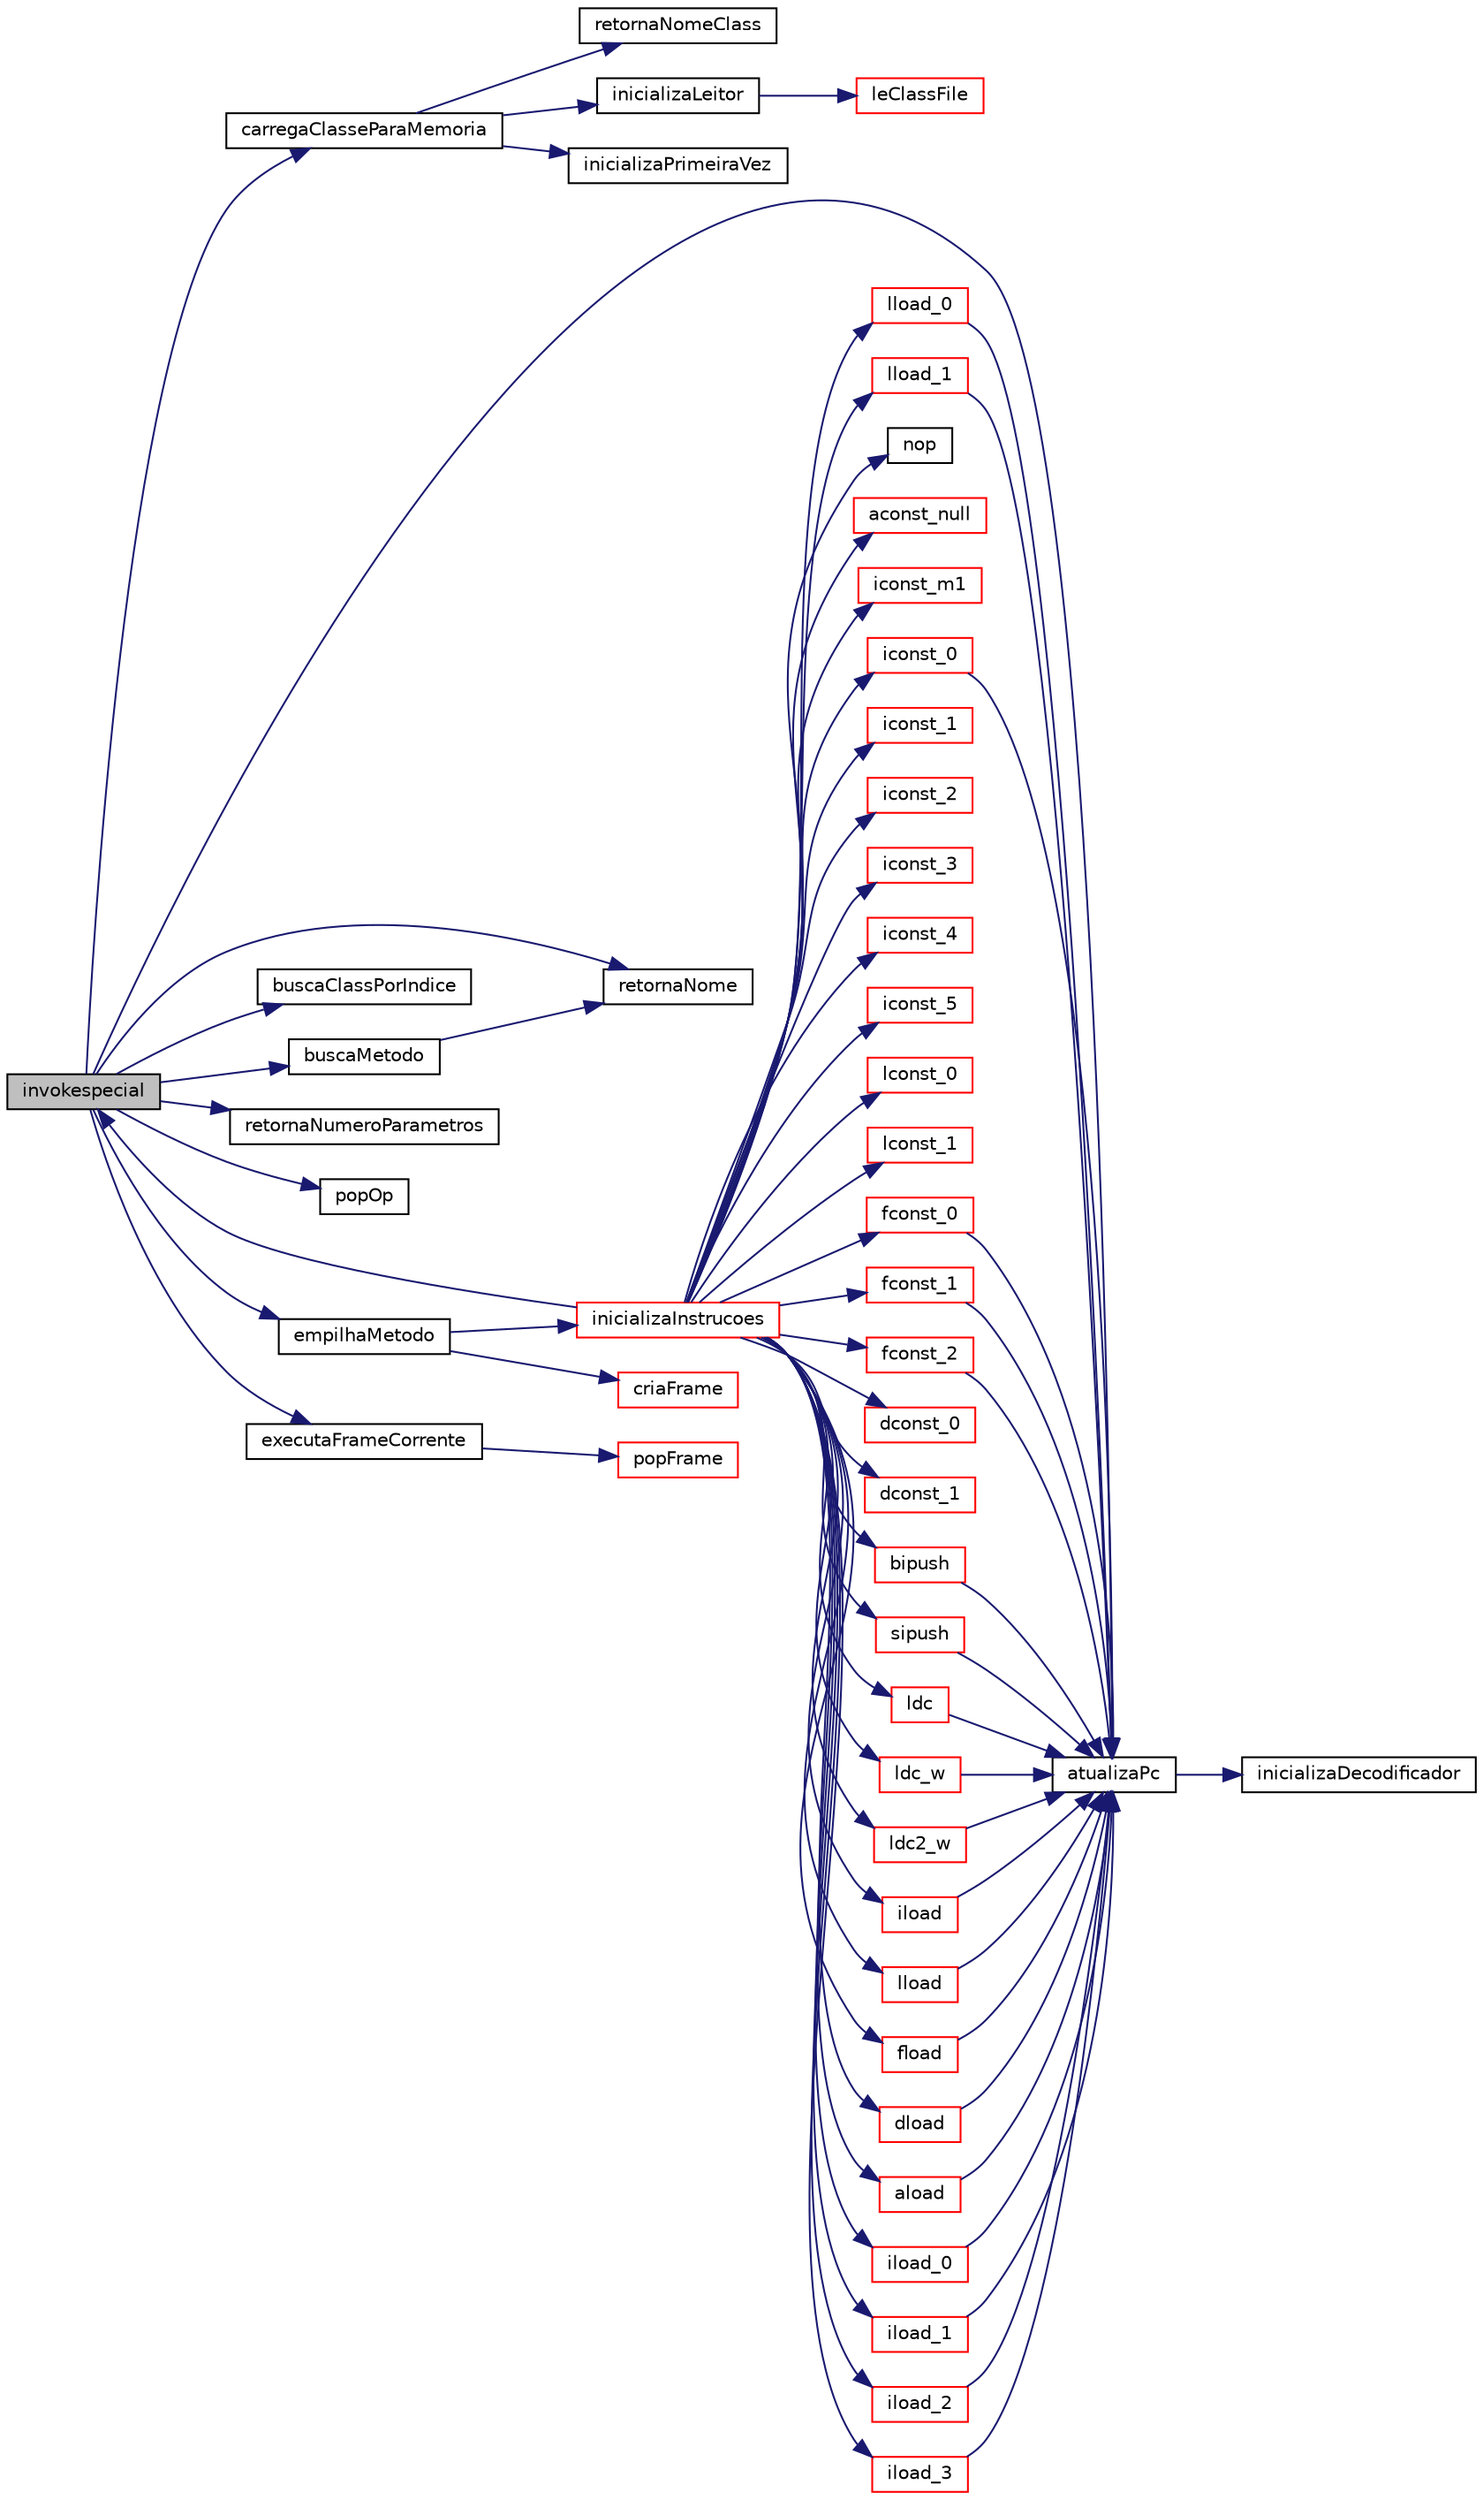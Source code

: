 digraph "invokespecial"
{
 // INTERACTIVE_SVG=YES
  edge [fontname="Helvetica",fontsize="10",labelfontname="Helvetica",labelfontsize="10"];
  node [fontname="Helvetica",fontsize="10",shape=record];
  rankdir="LR";
  Node2170 [label="invokespecial",height=0.2,width=0.4,color="black", fillcolor="grey75", style="filled", fontcolor="black"];
  Node2170 -> Node2171 [color="midnightblue",fontsize="10",style="solid",fontname="Helvetica"];
  Node2171 [label="retornaNome",height=0.2,width=0.4,color="black", fillcolor="white", style="filled",URL="$carregador_8c.html#aac550604e02bb2506492757b974c6856"];
  Node2170 -> Node2172 [color="midnightblue",fontsize="10",style="solid",fontname="Helvetica"];
  Node2172 [label="carregaClasseParaMemoria",height=0.2,width=0.4,color="black", fillcolor="white", style="filled",URL="$carregador_8c.html#aa8226828a719a729baa6de54497dbd06"];
  Node2172 -> Node2173 [color="midnightblue",fontsize="10",style="solid",fontname="Helvetica"];
  Node2173 [label="inicializaPrimeiraVez",height=0.2,width=0.4,color="black", fillcolor="white", style="filled",URL="$carregador_8c.html#ad79fe3f83657a5542b2278537ccfbdd1"];
  Node2172 -> Node2174 [color="midnightblue",fontsize="10",style="solid",fontname="Helvetica"];
  Node2174 [label="retornaNomeClass",height=0.2,width=0.4,color="black", fillcolor="white", style="filled",URL="$carregador_8c.html#a9c9a3135d3a02d275706a00116816824"];
  Node2172 -> Node2175 [color="midnightblue",fontsize="10",style="solid",fontname="Helvetica"];
  Node2175 [label="inicializaLeitor",height=0.2,width=0.4,color="black", fillcolor="white", style="filled",URL="$leitor_8c.html#a6d3ec8ddebcd48da7d95668d16ec46ea"];
  Node2175 -> Node2176 [color="midnightblue",fontsize="10",style="solid",fontname="Helvetica"];
  Node2176 [label="leClassFile",height=0.2,width=0.4,color="red", fillcolor="white", style="filled",URL="$leitor_8c.html#a8a9afe01d56583162e5d2d4fba0a38aa"];
  Node2170 -> Node2190 [color="midnightblue",fontsize="10",style="solid",fontname="Helvetica"];
  Node2190 [label="atualizaPc",height=0.2,width=0.4,color="black", fillcolor="white", style="filled",URL="$instrucao_8c.html#abcf4bbde1212f9bb0f2ee7a6ba5aec08"];
  Node2190 -> Node2187 [color="midnightblue",fontsize="10",style="solid",fontname="Helvetica"];
  Node2187 [label="inicializaDecodificador",height=0.2,width=0.4,color="black", fillcolor="white", style="filled",URL="$decodificador_8c.html#ac4ac4bcce3fed96b1a2657ceafda40bc"];
  Node2170 -> Node2191 [color="midnightblue",fontsize="10",style="solid",fontname="Helvetica"];
  Node2191 [label="buscaClassPorIndice",height=0.2,width=0.4,color="black", fillcolor="white", style="filled",URL="$carregador_8c.html#a5791c228ebcf57d6eb24ba9618eae973"];
  Node2170 -> Node2192 [color="midnightblue",fontsize="10",style="solid",fontname="Helvetica"];
  Node2192 [label="buscaMetodo",height=0.2,width=0.4,color="black", fillcolor="white", style="filled",URL="$metodo_8c.html#abb219a6aa784e80d485f19d7b5aa2938"];
  Node2192 -> Node2171 [color="midnightblue",fontsize="10",style="solid",fontname="Helvetica"];
  Node2170 -> Node2193 [color="midnightblue",fontsize="10",style="solid",fontname="Helvetica"];
  Node2193 [label="retornaNumeroParametros",height=0.2,width=0.4,color="black", fillcolor="white", style="filled",URL="$metodo_8c.html#ada12ca83079c04e89a1e5814004a1a59"];
  Node2170 -> Node2194 [color="midnightblue",fontsize="10",style="solid",fontname="Helvetica"];
  Node2194 [label="popOp",height=0.2,width=0.4,color="black", fillcolor="white", style="filled",URL="$frame_8c.html#a3670f378856724ca85ced056e6bfc5c4"];
  Node2170 -> Node2195 [color="midnightblue",fontsize="10",style="solid",fontname="Helvetica"];
  Node2195 [label="empilhaMetodo",height=0.2,width=0.4,color="black", fillcolor="white", style="filled",URL="$metodo_8c.html#abd0ddf4dcb0a8259896fe735c94e23b4"];
  Node2195 -> Node2196 [color="midnightblue",fontsize="10",style="solid",fontname="Helvetica"];
  Node2196 [label="inicializaInstrucoes",height=0.2,width=0.4,color="red", fillcolor="white", style="filled",URL="$instrucao_8c.html#a308f4b87fb42ab5a62790c0127003ebe"];
  Node2196 -> Node2197 [color="midnightblue",fontsize="10",style="solid",fontname="Helvetica"];
  Node2197 [label="nop",height=0.2,width=0.4,color="black", fillcolor="white", style="filled",URL="$instrucao_8c.html#a9feb7476507383309c8e3ff2648016f3"];
  Node2196 -> Node2198 [color="midnightblue",fontsize="10",style="solid",fontname="Helvetica"];
  Node2198 [label="aconst_null",height=0.2,width=0.4,color="red", fillcolor="white", style="filled",URL="$instrucao_8c.html#abe6dd55d61a71f86f8039f4e2d1d00c8"];
  Node2196 -> Node2200 [color="midnightblue",fontsize="10",style="solid",fontname="Helvetica"];
  Node2200 [label="iconst_m1",height=0.2,width=0.4,color="red", fillcolor="white", style="filled",URL="$instrucao_8c.html#a3d4fe47d548d6189745787177183c38c"];
  Node2196 -> Node2201 [color="midnightblue",fontsize="10",style="solid",fontname="Helvetica"];
  Node2201 [label="iconst_0",height=0.2,width=0.4,color="red", fillcolor="white", style="filled",URL="$instrucao_8c.html#aea322ceba1bd8d3ef7f33273d58e6f0b"];
  Node2201 -> Node2190 [color="midnightblue",fontsize="10",style="solid",fontname="Helvetica"];
  Node2196 -> Node2202 [color="midnightblue",fontsize="10",style="solid",fontname="Helvetica"];
  Node2202 [label="iconst_1",height=0.2,width=0.4,color="red", fillcolor="white", style="filled",URL="$instrucao_8c.html#ad99980f3110041de270ec04c53107b8f"];
  Node2196 -> Node2203 [color="midnightblue",fontsize="10",style="solid",fontname="Helvetica"];
  Node2203 [label="iconst_2",height=0.2,width=0.4,color="red", fillcolor="white", style="filled",URL="$instrucao_8c.html#ade068b77731b687d290ff8110b5111fb"];
  Node2196 -> Node2204 [color="midnightblue",fontsize="10",style="solid",fontname="Helvetica"];
  Node2204 [label="iconst_3",height=0.2,width=0.4,color="red", fillcolor="white", style="filled",URL="$instrucao_8c.html#aa4de912d11b59f82deba1dc335d69123"];
  Node2196 -> Node2205 [color="midnightblue",fontsize="10",style="solid",fontname="Helvetica"];
  Node2205 [label="iconst_4",height=0.2,width=0.4,color="red", fillcolor="white", style="filled",URL="$instrucao_8c.html#a8c772a238a36dc3c353206ec51a65382"];
  Node2196 -> Node2206 [color="midnightblue",fontsize="10",style="solid",fontname="Helvetica"];
  Node2206 [label="iconst_5",height=0.2,width=0.4,color="red", fillcolor="white", style="filled",URL="$instrucao_8c.html#a2e5a16634b3e5c00d324b462ea77183b"];
  Node2196 -> Node2207 [color="midnightblue",fontsize="10",style="solid",fontname="Helvetica"];
  Node2207 [label="lconst_0",height=0.2,width=0.4,color="red", fillcolor="white", style="filled",URL="$instrucao_8c.html#a404bc01bc13afddc52495b6a77a2ff4d"];
  Node2196 -> Node2208 [color="midnightblue",fontsize="10",style="solid",fontname="Helvetica"];
  Node2208 [label="lconst_1",height=0.2,width=0.4,color="red", fillcolor="white", style="filled",URL="$instrucao_8c.html#a47ef909a27b1a683c8941d87f542b162"];
  Node2196 -> Node2209 [color="midnightblue",fontsize="10",style="solid",fontname="Helvetica"];
  Node2209 [label="fconst_0",height=0.2,width=0.4,color="red", fillcolor="white", style="filled",URL="$instrucao_8c.html#a86f714d43e3b969d5c30dbfdabd472bf"];
  Node2209 -> Node2190 [color="midnightblue",fontsize="10",style="solid",fontname="Helvetica"];
  Node2196 -> Node2210 [color="midnightblue",fontsize="10",style="solid",fontname="Helvetica"];
  Node2210 [label="fconst_1",height=0.2,width=0.4,color="red", fillcolor="white", style="filled",URL="$instrucao_8c.html#ab87ae6df1b95fd3c3829af30ba899199"];
  Node2210 -> Node2190 [color="midnightblue",fontsize="10",style="solid",fontname="Helvetica"];
  Node2196 -> Node2211 [color="midnightblue",fontsize="10",style="solid",fontname="Helvetica"];
  Node2211 [label="fconst_2",height=0.2,width=0.4,color="red", fillcolor="white", style="filled",URL="$instrucao_8c.html#aa2c5e3ce6d5b8daf54213367d7f02f25"];
  Node2211 -> Node2190 [color="midnightblue",fontsize="10",style="solid",fontname="Helvetica"];
  Node2196 -> Node2212 [color="midnightblue",fontsize="10",style="solid",fontname="Helvetica"];
  Node2212 [label="dconst_0",height=0.2,width=0.4,color="red", fillcolor="white", style="filled",URL="$instrucao_8c.html#a06b623842362ff5bad4321bd3901c041"];
  Node2196 -> Node2213 [color="midnightblue",fontsize="10",style="solid",fontname="Helvetica"];
  Node2213 [label="dconst_1",height=0.2,width=0.4,color="red", fillcolor="white", style="filled",URL="$instrucao_8c.html#a7f89f5063a41ce732da654abce7f1c81"];
  Node2196 -> Node2214 [color="midnightblue",fontsize="10",style="solid",fontname="Helvetica"];
  Node2214 [label="bipush",height=0.2,width=0.4,color="red", fillcolor="white", style="filled",URL="$instrucao_8c.html#a63e60d614254aaf759e91850ce33be71"];
  Node2214 -> Node2190 [color="midnightblue",fontsize="10",style="solid",fontname="Helvetica"];
  Node2196 -> Node2215 [color="midnightblue",fontsize="10",style="solid",fontname="Helvetica"];
  Node2215 [label="sipush",height=0.2,width=0.4,color="red", fillcolor="white", style="filled",URL="$instrucao_8c.html#ab232b871bc72922db8f077fc3f356348"];
  Node2215 -> Node2190 [color="midnightblue",fontsize="10",style="solid",fontname="Helvetica"];
  Node2196 -> Node2216 [color="midnightblue",fontsize="10",style="solid",fontname="Helvetica"];
  Node2216 [label="ldc",height=0.2,width=0.4,color="red", fillcolor="white", style="filled",URL="$instrucao_8c.html#a05601922d5b1a9203cd26a1a21789255"];
  Node2216 -> Node2190 [color="midnightblue",fontsize="10",style="solid",fontname="Helvetica"];
  Node2196 -> Node2218 [color="midnightblue",fontsize="10",style="solid",fontname="Helvetica"];
  Node2218 [label="ldc_w",height=0.2,width=0.4,color="red", fillcolor="white", style="filled",URL="$instrucao_8c.html#a24bf1524b99a783375f26b5e4f79fb44"];
  Node2218 -> Node2190 [color="midnightblue",fontsize="10",style="solid",fontname="Helvetica"];
  Node2196 -> Node2219 [color="midnightblue",fontsize="10",style="solid",fontname="Helvetica"];
  Node2219 [label="ldc2_w",height=0.2,width=0.4,color="red", fillcolor="white", style="filled",URL="$instrucao_8c.html#ae507168e021393f8ee28cf11c80e5349"];
  Node2219 -> Node2190 [color="midnightblue",fontsize="10",style="solid",fontname="Helvetica"];
  Node2196 -> Node2220 [color="midnightblue",fontsize="10",style="solid",fontname="Helvetica"];
  Node2220 [label="iload",height=0.2,width=0.4,color="red", fillcolor="white", style="filled",URL="$instrucao_8c.html#a30a4061a47793773606ff72c0b81ddb1"];
  Node2220 -> Node2190 [color="midnightblue",fontsize="10",style="solid",fontname="Helvetica"];
  Node2196 -> Node2221 [color="midnightblue",fontsize="10",style="solid",fontname="Helvetica"];
  Node2221 [label="lload",height=0.2,width=0.4,color="red", fillcolor="white", style="filled",URL="$instrucao_8c.html#a7226903dff59a80c04a44f84578cdad0"];
  Node2221 -> Node2190 [color="midnightblue",fontsize="10",style="solid",fontname="Helvetica"];
  Node2196 -> Node2222 [color="midnightblue",fontsize="10",style="solid",fontname="Helvetica"];
  Node2222 [label="fload",height=0.2,width=0.4,color="red", fillcolor="white", style="filled",URL="$instrucao_8c.html#aa3e85071d417a5fc35d9acca2deb91e2"];
  Node2222 -> Node2190 [color="midnightblue",fontsize="10",style="solid",fontname="Helvetica"];
  Node2196 -> Node2223 [color="midnightblue",fontsize="10",style="solid",fontname="Helvetica"];
  Node2223 [label="dload",height=0.2,width=0.4,color="red", fillcolor="white", style="filled",URL="$instrucao_8c.html#aee02129130ae41bfde27b94ac97dbe80"];
  Node2223 -> Node2190 [color="midnightblue",fontsize="10",style="solid",fontname="Helvetica"];
  Node2196 -> Node2224 [color="midnightblue",fontsize="10",style="solid",fontname="Helvetica"];
  Node2224 [label="aload",height=0.2,width=0.4,color="red", fillcolor="white", style="filled",URL="$instrucao_8c.html#a0612d86928db91f08031ee340d996be3"];
  Node2224 -> Node2190 [color="midnightblue",fontsize="10",style="solid",fontname="Helvetica"];
  Node2196 -> Node2225 [color="midnightblue",fontsize="10",style="solid",fontname="Helvetica"];
  Node2225 [label="iload_0",height=0.2,width=0.4,color="red", fillcolor="white", style="filled",URL="$instrucao_8c.html#aca5ca79be27a14e2dba470ceb7f3654a"];
  Node2225 -> Node2190 [color="midnightblue",fontsize="10",style="solid",fontname="Helvetica"];
  Node2196 -> Node2226 [color="midnightblue",fontsize="10",style="solid",fontname="Helvetica"];
  Node2226 [label="iload_1",height=0.2,width=0.4,color="red", fillcolor="white", style="filled",URL="$instrucao_8c.html#a10fcbbe1a4c6ddec0bbe135218268af9"];
  Node2226 -> Node2190 [color="midnightblue",fontsize="10",style="solid",fontname="Helvetica"];
  Node2196 -> Node2227 [color="midnightblue",fontsize="10",style="solid",fontname="Helvetica"];
  Node2227 [label="iload_2",height=0.2,width=0.4,color="red", fillcolor="white", style="filled",URL="$instrucao_8c.html#a3bd5260f8a2c829e158d7f49b1ef7e91"];
  Node2227 -> Node2190 [color="midnightblue",fontsize="10",style="solid",fontname="Helvetica"];
  Node2196 -> Node2228 [color="midnightblue",fontsize="10",style="solid",fontname="Helvetica"];
  Node2228 [label="iload_3",height=0.2,width=0.4,color="red", fillcolor="white", style="filled",URL="$instrucao_8c.html#a244c1eb8abc603a256a5e932beb9fa75"];
  Node2228 -> Node2190 [color="midnightblue",fontsize="10",style="solid",fontname="Helvetica"];
  Node2196 -> Node2229 [color="midnightblue",fontsize="10",style="solid",fontname="Helvetica"];
  Node2229 [label="lload_0",height=0.2,width=0.4,color="red", fillcolor="white", style="filled",URL="$instrucao_8c.html#abeae105a6ead0eb87caedb8ad91a5770"];
  Node2229 -> Node2190 [color="midnightblue",fontsize="10",style="solid",fontname="Helvetica"];
  Node2196 -> Node2230 [color="midnightblue",fontsize="10",style="solid",fontname="Helvetica"];
  Node2230 [label="lload_1",height=0.2,width=0.4,color="red", fillcolor="white", style="filled",URL="$instrucao_8c.html#aadaebe19e5662365a33a9a0ab37b8335"];
  Node2230 -> Node2190 [color="midnightblue",fontsize="10",style="solid",fontname="Helvetica"];
  Node2196 -> Node2170 [color="midnightblue",fontsize="10",style="solid",fontname="Helvetica"];
  Node2195 -> Node2400 [color="midnightblue",fontsize="10",style="solid",fontname="Helvetica"];
  Node2400 [label="criaFrame",height=0.2,width=0.4,color="red", fillcolor="white", style="filled",URL="$frame_8c.html#a043120e5dc10c5874fafd5b92506dd54"];
  Node2170 -> Node2382 [color="midnightblue",fontsize="10",style="solid",fontname="Helvetica"];
  Node2382 [label="executaFrameCorrente",height=0.2,width=0.4,color="black", fillcolor="white", style="filled",URL="$metodo_8c.html#ae6a6b8342dd5977b74379e5295614ea8"];
  Node2382 -> Node2383 [color="midnightblue",fontsize="10",style="solid",fontname="Helvetica"];
  Node2383 [label="popFrame",height=0.2,width=0.4,color="red", fillcolor="white", style="filled",URL="$frame_8c.html#aca9cbfa46eaa4e3c07217b16d0c5212e"];
}
